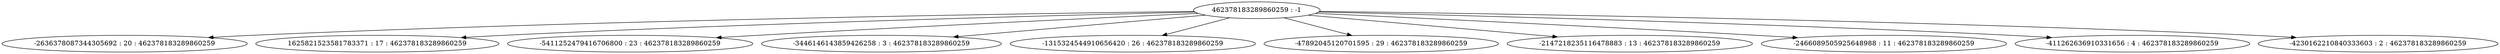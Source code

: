 digraph "plots_30/tree_20.dot" {
	0 [label="462378183289860259 : -1"]
	1 [label="-2636378087344305692 : 20 : 462378183289860259"]
	2 [label="1625821523581783371 : 17 : 462378183289860259"]
	3 [label="-5411252479416706800 : 23 : 462378183289860259"]
	4 [label="-3446146143859426258 : 3 : 462378183289860259"]
	5 [label="-1315324544910656420 : 26 : 462378183289860259"]
	6 [label="-47892045120701595 : 29 : 462378183289860259"]
	7 [label="-2147218235116478883 : 13 : 462378183289860259"]
	8 [label="-2466089505925648988 : 11 : 462378183289860259"]
	9 [label="-411262636910331656 : 4 : 462378183289860259"]
	10 [label="-4230162210840333603 : 2 : 462378183289860259"]
	0 -> 1
	0 -> 2
	0 -> 3
	0 -> 4
	0 -> 5
	0 -> 6
	0 -> 7
	0 -> 8
	0 -> 9
	0 -> 10
}
